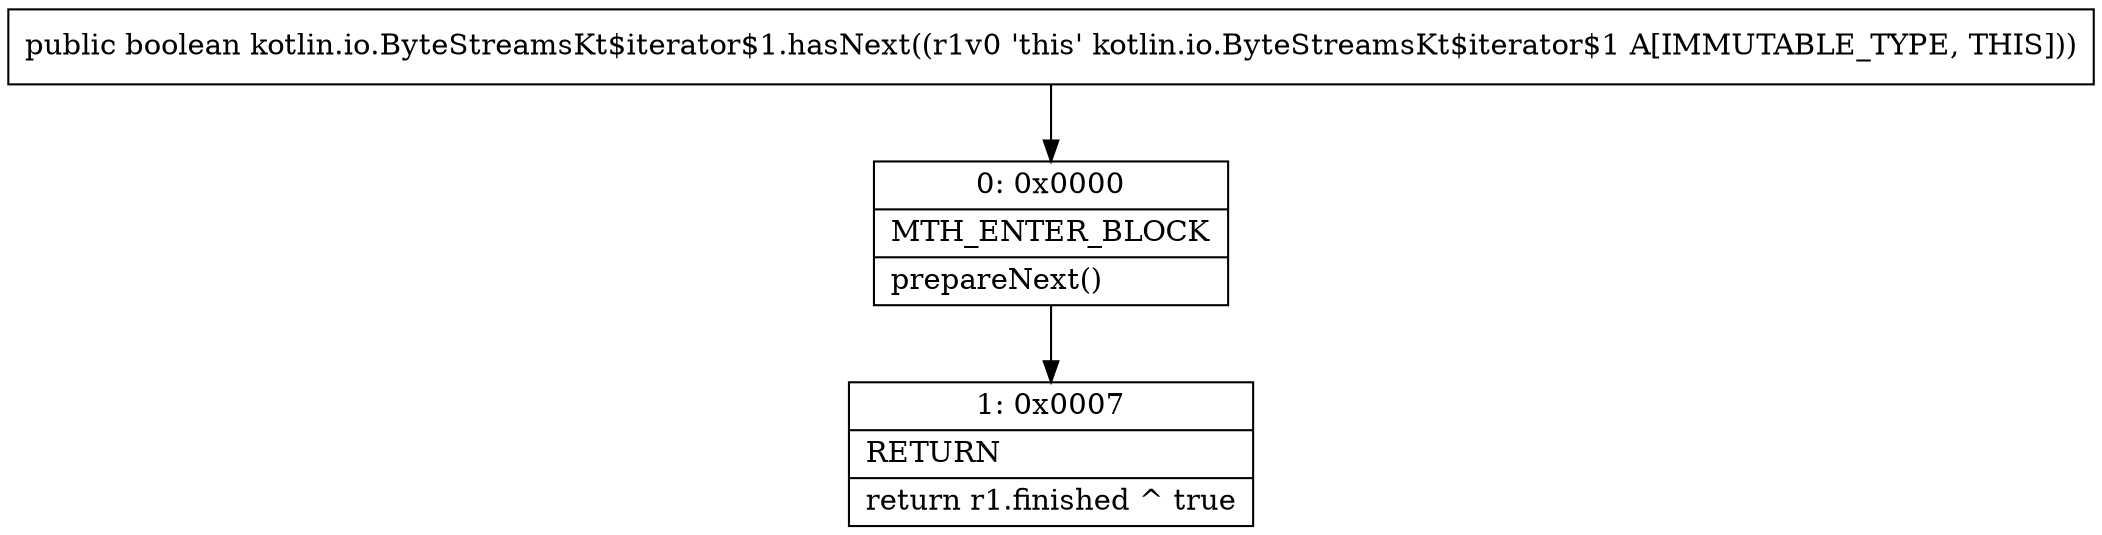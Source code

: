 digraph "CFG forkotlin.io.ByteStreamsKt$iterator$1.hasNext()Z" {
Node_0 [shape=record,label="{0\:\ 0x0000|MTH_ENTER_BLOCK\l|prepareNext()\l}"];
Node_1 [shape=record,label="{1\:\ 0x0007|RETURN\l|return r1.finished ^ true\l}"];
MethodNode[shape=record,label="{public boolean kotlin.io.ByteStreamsKt$iterator$1.hasNext((r1v0 'this' kotlin.io.ByteStreamsKt$iterator$1 A[IMMUTABLE_TYPE, THIS])) }"];
MethodNode -> Node_0;
Node_0 -> Node_1;
}

